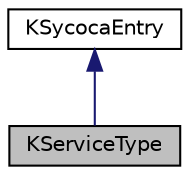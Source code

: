 digraph "KServiceType"
{
  edge [fontname="Helvetica",fontsize="10",labelfontname="Helvetica",labelfontsize="10"];
  node [fontname="Helvetica",fontsize="10",shape=record];
  Node0 [label="KServiceType",height=0.2,width=0.4,color="black", fillcolor="grey75", style="filled", fontcolor="black"];
  Node1 -> Node0 [dir="back",color="midnightblue",fontsize="10",style="solid",fontname="Helvetica"];
  Node1 [label="KSycocaEntry",height=0.2,width=0.4,color="black", fillcolor="white", style="filled",URL="$classKSycocaEntry.html",tooltip="Base class for all Sycoca entries. "];
}
